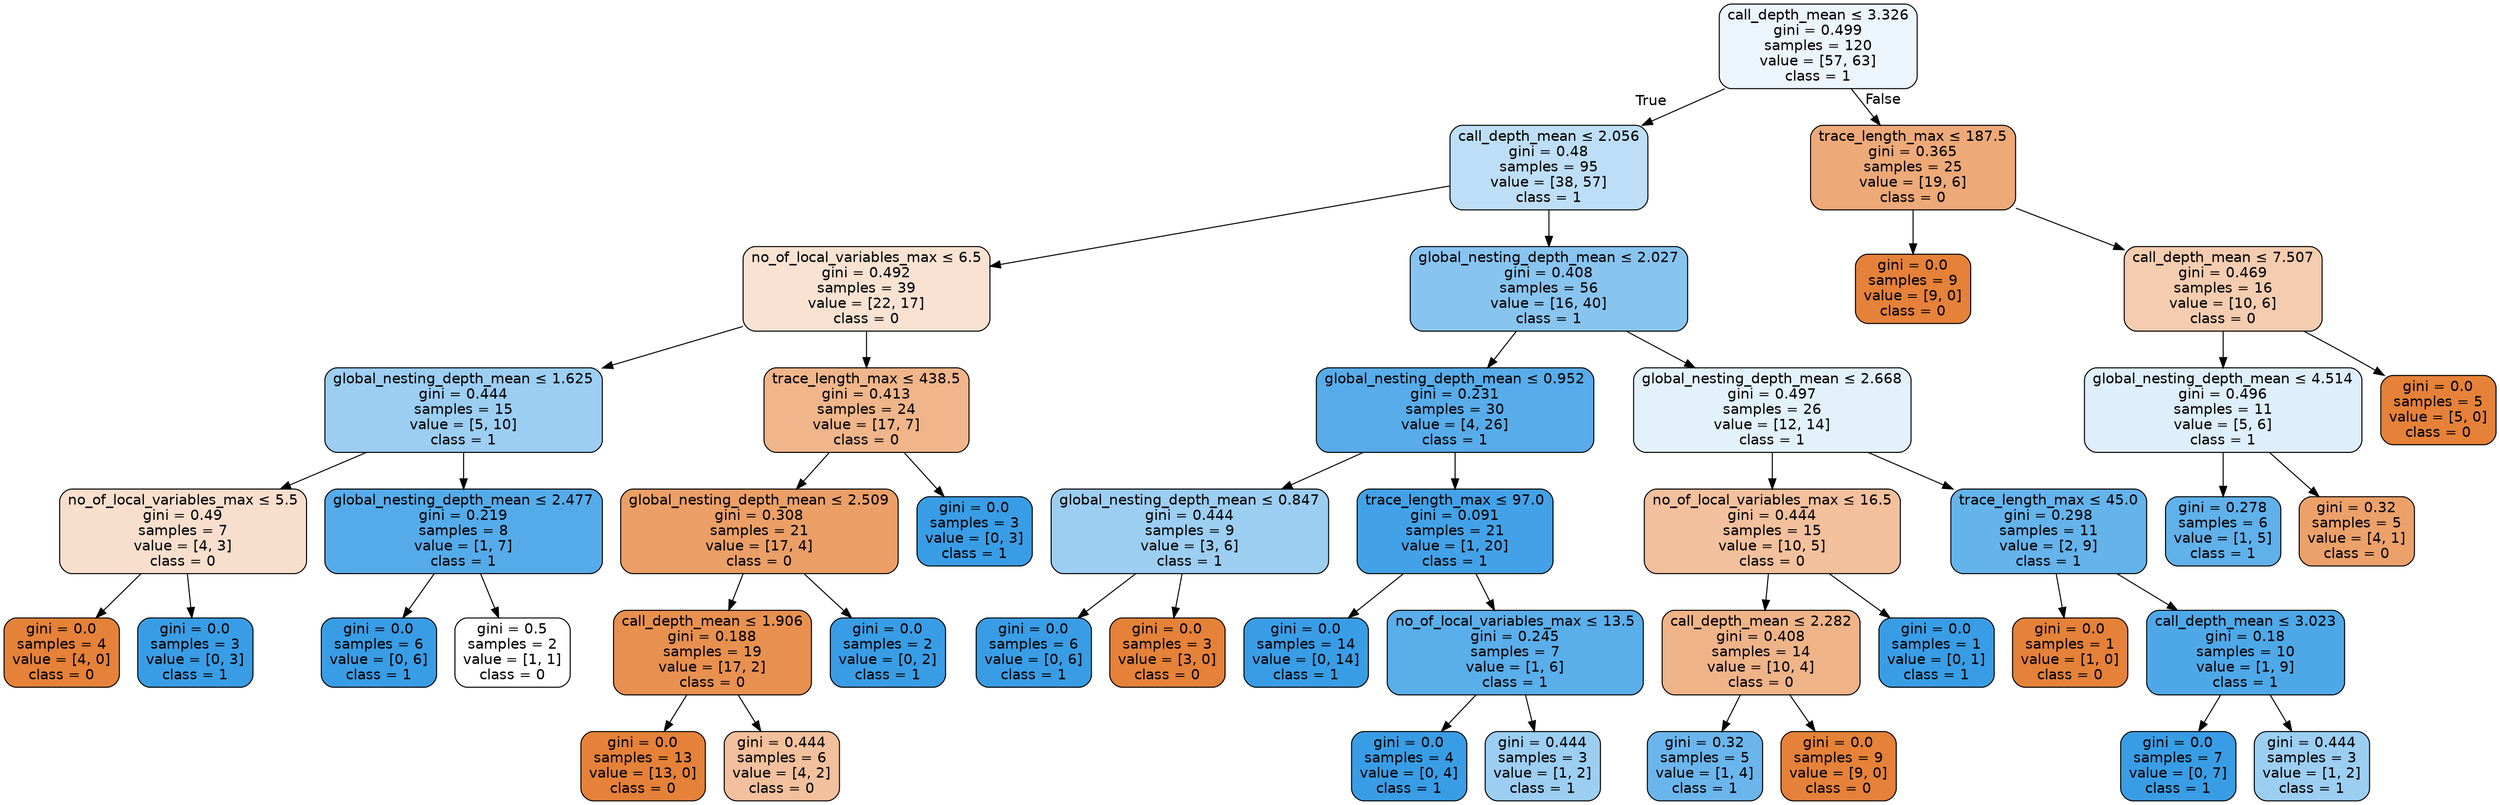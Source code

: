 digraph Tree {
node [shape=box, style="filled, rounded", color="black", fontname=helvetica] ;
edge [fontname=helvetica] ;
0 [label=<call_depth_mean &le; 3.326<br/>gini = 0.499<br/>samples = 120<br/>value = [57, 63]<br/>class = 1>, fillcolor="#399de518"] ;
1 [label=<call_depth_mean &le; 2.056<br/>gini = 0.48<br/>samples = 95<br/>value = [38, 57]<br/>class = 1>, fillcolor="#399de555"] ;
0 -> 1 [labeldistance=2.5, labelangle=45, headlabel="True"] ;
3 [label=<no_of_local_variables_max &le; 6.5<br/>gini = 0.492<br/>samples = 39<br/>value = [22, 17]<br/>class = 0>, fillcolor="#e581393a"] ;
1 -> 3 ;
9 [label=<global_nesting_depth_mean &le; 1.625<br/>gini = 0.444<br/>samples = 15<br/>value = [5, 10]<br/>class = 1>, fillcolor="#399de57f"] ;
3 -> 9 ;
21 [label=<no_of_local_variables_max &le; 5.5<br/>gini = 0.49<br/>samples = 7<br/>value = [4, 3]<br/>class = 0>, fillcolor="#e5813940"] ;
9 -> 21 ;
23 [label=<gini = 0.0<br/>samples = 4<br/>value = [4, 0]<br/>class = 0>, fillcolor="#e58139ff"] ;
21 -> 23 ;
24 [label=<gini = 0.0<br/>samples = 3<br/>value = [0, 3]<br/>class = 1>, fillcolor="#399de5ff"] ;
21 -> 24 ;
22 [label=<global_nesting_depth_mean &le; 2.477<br/>gini = 0.219<br/>samples = 8<br/>value = [1, 7]<br/>class = 1>, fillcolor="#399de5db"] ;
9 -> 22 ;
37 [label=<gini = 0.0<br/>samples = 6<br/>value = [0, 6]<br/>class = 1>, fillcolor="#399de5ff"] ;
22 -> 37 ;
38 [label=<gini = 0.5<br/>samples = 2<br/>value = [1, 1]<br/>class = 0>, fillcolor="#e5813900"] ;
22 -> 38 ;
10 [label=<trace_length_max &le; 438.5<br/>gini = 0.413<br/>samples = 24<br/>value = [17, 7]<br/>class = 0>, fillcolor="#e5813996"] ;
3 -> 10 ;
11 [label=<global_nesting_depth_mean &le; 2.509<br/>gini = 0.308<br/>samples = 21<br/>value = [17, 4]<br/>class = 0>, fillcolor="#e58139c3"] ;
10 -> 11 ;
13 [label=<call_depth_mean &le; 1.906<br/>gini = 0.188<br/>samples = 19<br/>value = [17, 2]<br/>class = 0>, fillcolor="#e58139e1"] ;
11 -> 13 ;
35 [label=<gini = 0.0<br/>samples = 13<br/>value = [13, 0]<br/>class = 0>, fillcolor="#e58139ff"] ;
13 -> 35 ;
36 [label=<gini = 0.444<br/>samples = 6<br/>value = [4, 2]<br/>class = 0>, fillcolor="#e581397f"] ;
13 -> 36 ;
14 [label=<gini = 0.0<br/>samples = 2<br/>value = [0, 2]<br/>class = 1>, fillcolor="#399de5ff"] ;
11 -> 14 ;
12 [label=<gini = 0.0<br/>samples = 3<br/>value = [0, 3]<br/>class = 1>, fillcolor="#399de5ff"] ;
10 -> 12 ;
4 [label=<global_nesting_depth_mean &le; 2.027<br/>gini = 0.408<br/>samples = 56<br/>value = [16, 40]<br/>class = 1>, fillcolor="#399de599"] ;
1 -> 4 ;
5 [label=<global_nesting_depth_mean &le; 0.952<br/>gini = 0.231<br/>samples = 30<br/>value = [4, 26]<br/>class = 1>, fillcolor="#399de5d8"] ;
4 -> 5 ;
27 [label=<global_nesting_depth_mean &le; 0.847<br/>gini = 0.444<br/>samples = 9<br/>value = [3, 6]<br/>class = 1>, fillcolor="#399de57f"] ;
5 -> 27 ;
29 [label=<gini = 0.0<br/>samples = 6<br/>value = [0, 6]<br/>class = 1>, fillcolor="#399de5ff"] ;
27 -> 29 ;
30 [label=<gini = 0.0<br/>samples = 3<br/>value = [3, 0]<br/>class = 0>, fillcolor="#e58139ff"] ;
27 -> 30 ;
28 [label=<trace_length_max &le; 97.0<br/>gini = 0.091<br/>samples = 21<br/>value = [1, 20]<br/>class = 1>, fillcolor="#399de5f2"] ;
5 -> 28 ;
41 [label=<gini = 0.0<br/>samples = 14<br/>value = [0, 14]<br/>class = 1>, fillcolor="#399de5ff"] ;
28 -> 41 ;
42 [label=<no_of_local_variables_max &le; 13.5<br/>gini = 0.245<br/>samples = 7<br/>value = [1, 6]<br/>class = 1>, fillcolor="#399de5d4"] ;
28 -> 42 ;
43 [label=<gini = 0.0<br/>samples = 4<br/>value = [0, 4]<br/>class = 1>, fillcolor="#399de5ff"] ;
42 -> 43 ;
44 [label=<gini = 0.444<br/>samples = 3<br/>value = [1, 2]<br/>class = 1>, fillcolor="#399de57f"] ;
42 -> 44 ;
6 [label=<global_nesting_depth_mean &le; 2.668<br/>gini = 0.497<br/>samples = 26<br/>value = [12, 14]<br/>class = 1>, fillcolor="#399de524"] ;
4 -> 6 ;
7 [label=<no_of_local_variables_max &le; 16.5<br/>gini = 0.444<br/>samples = 15<br/>value = [10, 5]<br/>class = 0>, fillcolor="#e581397f"] ;
6 -> 7 ;
31 [label=<call_depth_mean &le; 2.282<br/>gini = 0.408<br/>samples = 14<br/>value = [10, 4]<br/>class = 0>, fillcolor="#e5813999"] ;
7 -> 31 ;
33 [label=<gini = 0.32<br/>samples = 5<br/>value = [1, 4]<br/>class = 1>, fillcolor="#399de5bf"] ;
31 -> 33 ;
34 [label=<gini = 0.0<br/>samples = 9<br/>value = [9, 0]<br/>class = 0>, fillcolor="#e58139ff"] ;
31 -> 34 ;
32 [label=<gini = 0.0<br/>samples = 1<br/>value = [0, 1]<br/>class = 1>, fillcolor="#399de5ff"] ;
7 -> 32 ;
8 [label=<trace_length_max &le; 45.0<br/>gini = 0.298<br/>samples = 11<br/>value = [2, 9]<br/>class = 1>, fillcolor="#399de5c6"] ;
6 -> 8 ;
25 [label=<gini = 0.0<br/>samples = 1<br/>value = [1, 0]<br/>class = 0>, fillcolor="#e58139ff"] ;
8 -> 25 ;
26 [label=<call_depth_mean &le; 3.023<br/>gini = 0.18<br/>samples = 10<br/>value = [1, 9]<br/>class = 1>, fillcolor="#399de5e3"] ;
8 -> 26 ;
39 [label=<gini = 0.0<br/>samples = 7<br/>value = [0, 7]<br/>class = 1>, fillcolor="#399de5ff"] ;
26 -> 39 ;
40 [label=<gini = 0.444<br/>samples = 3<br/>value = [1, 2]<br/>class = 1>, fillcolor="#399de57f"] ;
26 -> 40 ;
2 [label=<trace_length_max &le; 187.5<br/>gini = 0.365<br/>samples = 25<br/>value = [19, 6]<br/>class = 0>, fillcolor="#e58139ae"] ;
0 -> 2 [labeldistance=2.5, labelangle=-45, headlabel="False"] ;
15 [label=<gini = 0.0<br/>samples = 9<br/>value = [9, 0]<br/>class = 0>, fillcolor="#e58139ff"] ;
2 -> 15 ;
16 [label=<call_depth_mean &le; 7.507<br/>gini = 0.469<br/>samples = 16<br/>value = [10, 6]<br/>class = 0>, fillcolor="#e5813966"] ;
2 -> 16 ;
17 [label=<global_nesting_depth_mean &le; 4.514<br/>gini = 0.496<br/>samples = 11<br/>value = [5, 6]<br/>class = 1>, fillcolor="#399de52a"] ;
16 -> 17 ;
19 [label=<gini = 0.278<br/>samples = 6<br/>value = [1, 5]<br/>class = 1>, fillcolor="#399de5cc"] ;
17 -> 19 ;
20 [label=<gini = 0.32<br/>samples = 5<br/>value = [4, 1]<br/>class = 0>, fillcolor="#e58139bf"] ;
17 -> 20 ;
18 [label=<gini = 0.0<br/>samples = 5<br/>value = [5, 0]<br/>class = 0>, fillcolor="#e58139ff"] ;
16 -> 18 ;
}